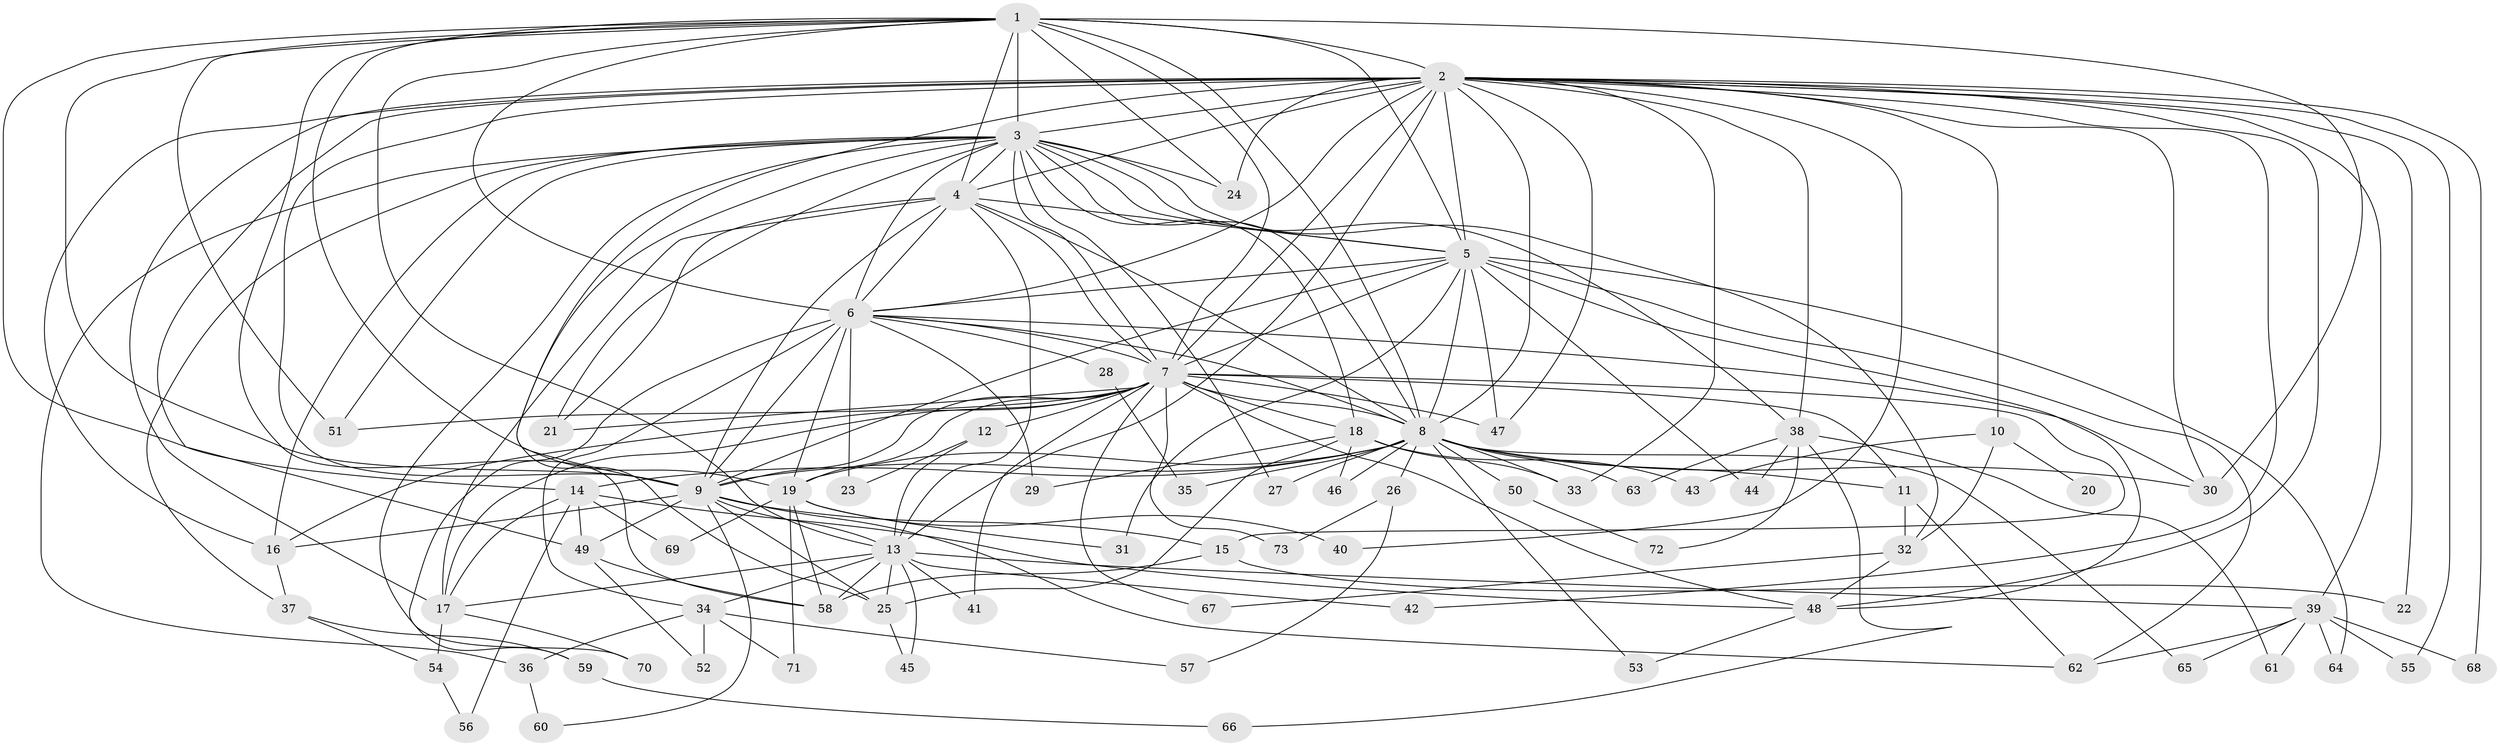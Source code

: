 // original degree distribution, {19: 0.01652892561983471, 33: 0.008264462809917356, 24: 0.008264462809917356, 16: 0.008264462809917356, 14: 0.008264462809917356, 17: 0.01652892561983471, 25: 0.008264462809917356, 26: 0.008264462809917356, 6: 0.03305785123966942, 2: 0.5041322314049587, 4: 0.0743801652892562, 7: 0.024793388429752067, 5: 0.05785123966942149, 3: 0.21487603305785125, 8: 0.008264462809917356}
// Generated by graph-tools (version 1.1) at 2025/49/03/04/25 22:49:30]
// undirected, 73 vertices, 187 edges
graph export_dot {
  node [color=gray90,style=filled];
  1;
  2;
  3;
  4;
  5;
  6;
  7;
  8;
  9;
  10;
  11;
  12;
  13;
  14;
  15;
  16;
  17;
  18;
  19;
  20;
  21;
  22;
  23;
  24;
  25;
  26;
  27;
  28;
  29;
  30;
  31;
  32;
  33;
  34;
  35;
  36;
  37;
  38;
  39;
  40;
  41;
  42;
  43;
  44;
  45;
  46;
  47;
  48;
  49;
  50;
  51;
  52;
  53;
  54;
  55;
  56;
  57;
  58;
  59;
  60;
  61;
  62;
  63;
  64;
  65;
  66;
  67;
  68;
  69;
  70;
  71;
  72;
  73;
  1 -- 2 [weight=3.0];
  1 -- 3 [weight=1.0];
  1 -- 4 [weight=1.0];
  1 -- 5 [weight=2.0];
  1 -- 6 [weight=2.0];
  1 -- 7 [weight=1.0];
  1 -- 8 [weight=1.0];
  1 -- 9 [weight=1.0];
  1 -- 13 [weight=1.0];
  1 -- 14 [weight=1.0];
  1 -- 19 [weight=1.0];
  1 -- 24 [weight=1.0];
  1 -- 30 [weight=1.0];
  1 -- 51 [weight=1.0];
  1 -- 58 [weight=1.0];
  2 -- 3 [weight=3.0];
  2 -- 4 [weight=2.0];
  2 -- 5 [weight=2.0];
  2 -- 6 [weight=2.0];
  2 -- 7 [weight=3.0];
  2 -- 8 [weight=3.0];
  2 -- 9 [weight=5.0];
  2 -- 10 [weight=1.0];
  2 -- 13 [weight=1.0];
  2 -- 16 [weight=1.0];
  2 -- 17 [weight=1.0];
  2 -- 22 [weight=1.0];
  2 -- 24 [weight=1.0];
  2 -- 25 [weight=1.0];
  2 -- 30 [weight=2.0];
  2 -- 33 [weight=1.0];
  2 -- 38 [weight=1.0];
  2 -- 39 [weight=1.0];
  2 -- 40 [weight=1.0];
  2 -- 42 [weight=1.0];
  2 -- 47 [weight=1.0];
  2 -- 48 [weight=1.0];
  2 -- 49 [weight=1.0];
  2 -- 55 [weight=1.0];
  2 -- 68 [weight=1.0];
  3 -- 4 [weight=2.0];
  3 -- 5 [weight=1.0];
  3 -- 6 [weight=1.0];
  3 -- 7 [weight=1.0];
  3 -- 8 [weight=2.0];
  3 -- 9 [weight=1.0];
  3 -- 16 [weight=1.0];
  3 -- 18 [weight=1.0];
  3 -- 21 [weight=1.0];
  3 -- 24 [weight=1.0];
  3 -- 27 [weight=1.0];
  3 -- 32 [weight=1.0];
  3 -- 36 [weight=1.0];
  3 -- 37 [weight=1.0];
  3 -- 38 [weight=1.0];
  3 -- 51 [weight=1.0];
  3 -- 70 [weight=1.0];
  4 -- 5 [weight=1.0];
  4 -- 6 [weight=1.0];
  4 -- 7 [weight=1.0];
  4 -- 8 [weight=1.0];
  4 -- 9 [weight=2.0];
  4 -- 13 [weight=4.0];
  4 -- 17 [weight=1.0];
  4 -- 21 [weight=1.0];
  5 -- 6 [weight=1.0];
  5 -- 7 [weight=1.0];
  5 -- 8 [weight=2.0];
  5 -- 9 [weight=1.0];
  5 -- 31 [weight=1.0];
  5 -- 44 [weight=1.0];
  5 -- 47 [weight=1.0];
  5 -- 48 [weight=1.0];
  5 -- 62 [weight=1.0];
  5 -- 64 [weight=1.0];
  6 -- 7 [weight=1.0];
  6 -- 8 [weight=1.0];
  6 -- 9 [weight=1.0];
  6 -- 19 [weight=2.0];
  6 -- 23 [weight=1.0];
  6 -- 28 [weight=1.0];
  6 -- 29 [weight=1.0];
  6 -- 30 [weight=1.0];
  6 -- 34 [weight=1.0];
  6 -- 59 [weight=1.0];
  7 -- 8 [weight=1.0];
  7 -- 9 [weight=1.0];
  7 -- 11 [weight=1.0];
  7 -- 12 [weight=1.0];
  7 -- 15 [weight=1.0];
  7 -- 16 [weight=1.0];
  7 -- 17 [weight=1.0];
  7 -- 18 [weight=1.0];
  7 -- 19 [weight=1.0];
  7 -- 21 [weight=1.0];
  7 -- 41 [weight=1.0];
  7 -- 47 [weight=1.0];
  7 -- 48 [weight=1.0];
  7 -- 51 [weight=1.0];
  7 -- 67 [weight=1.0];
  7 -- 73 [weight=1.0];
  8 -- 9 [weight=1.0];
  8 -- 11 [weight=1.0];
  8 -- 14 [weight=2.0];
  8 -- 19 [weight=1.0];
  8 -- 26 [weight=1.0];
  8 -- 27 [weight=1.0];
  8 -- 30 [weight=1.0];
  8 -- 33 [weight=1.0];
  8 -- 35 [weight=1.0];
  8 -- 46 [weight=1.0];
  8 -- 50 [weight=1.0];
  8 -- 53 [weight=1.0];
  8 -- 63 [weight=1.0];
  8 -- 65 [weight=1.0];
  9 -- 13 [weight=2.0];
  9 -- 15 [weight=1.0];
  9 -- 16 [weight=1.0];
  9 -- 25 [weight=1.0];
  9 -- 49 [weight=1.0];
  9 -- 60 [weight=1.0];
  9 -- 62 [weight=1.0];
  10 -- 20 [weight=1.0];
  10 -- 32 [weight=1.0];
  10 -- 43 [weight=1.0];
  11 -- 32 [weight=1.0];
  11 -- 62 [weight=1.0];
  12 -- 13 [weight=1.0];
  12 -- 23 [weight=1.0];
  13 -- 17 [weight=1.0];
  13 -- 25 [weight=1.0];
  13 -- 34 [weight=1.0];
  13 -- 39 [weight=1.0];
  13 -- 41 [weight=1.0];
  13 -- 42 [weight=1.0];
  13 -- 45 [weight=1.0];
  13 -- 58 [weight=1.0];
  14 -- 17 [weight=1.0];
  14 -- 48 [weight=1.0];
  14 -- 49 [weight=1.0];
  14 -- 56 [weight=1.0];
  14 -- 69 [weight=1.0];
  15 -- 22 [weight=1.0];
  15 -- 58 [weight=1.0];
  16 -- 37 [weight=1.0];
  17 -- 54 [weight=1.0];
  17 -- 70 [weight=1.0];
  18 -- 25 [weight=1.0];
  18 -- 29 [weight=1.0];
  18 -- 33 [weight=1.0];
  18 -- 43 [weight=1.0];
  18 -- 46 [weight=1.0];
  19 -- 31 [weight=1.0];
  19 -- 40 [weight=1.0];
  19 -- 58 [weight=1.0];
  19 -- 69 [weight=1.0];
  19 -- 71 [weight=1.0];
  25 -- 45 [weight=1.0];
  26 -- 57 [weight=1.0];
  26 -- 73 [weight=1.0];
  28 -- 35 [weight=1.0];
  32 -- 48 [weight=1.0];
  32 -- 67 [weight=1.0];
  34 -- 36 [weight=1.0];
  34 -- 52 [weight=1.0];
  34 -- 57 [weight=1.0];
  34 -- 71 [weight=1.0];
  36 -- 60 [weight=1.0];
  37 -- 54 [weight=1.0];
  37 -- 59 [weight=1.0];
  38 -- 44 [weight=1.0];
  38 -- 61 [weight=1.0];
  38 -- 63 [weight=1.0];
  38 -- 66 [weight=1.0];
  38 -- 72 [weight=1.0];
  39 -- 55 [weight=1.0];
  39 -- 61 [weight=1.0];
  39 -- 62 [weight=1.0];
  39 -- 64 [weight=1.0];
  39 -- 65 [weight=1.0];
  39 -- 68 [weight=1.0];
  48 -- 53 [weight=1.0];
  49 -- 52 [weight=1.0];
  49 -- 58 [weight=1.0];
  50 -- 72 [weight=1.0];
  54 -- 56 [weight=1.0];
  59 -- 66 [weight=1.0];
}
